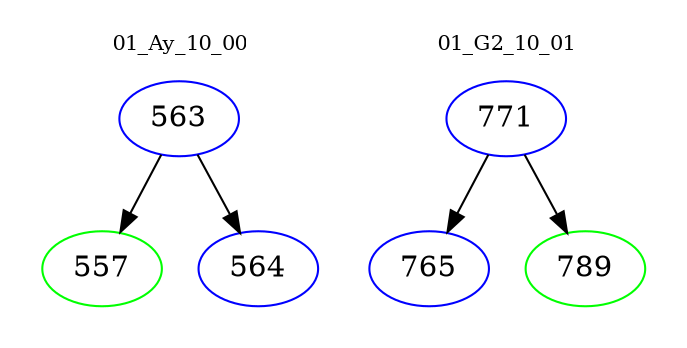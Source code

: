digraph{
subgraph cluster_0 {
color = white
label = "01_Ay_10_00";
fontsize=10;
T0_563 [label="563", color="blue"]
T0_563 -> T0_557 [color="black"]
T0_557 [label="557", color="green"]
T0_563 -> T0_564 [color="black"]
T0_564 [label="564", color="blue"]
}
subgraph cluster_1 {
color = white
label = "01_G2_10_01";
fontsize=10;
T1_771 [label="771", color="blue"]
T1_771 -> T1_765 [color="black"]
T1_765 [label="765", color="blue"]
T1_771 -> T1_789 [color="black"]
T1_789 [label="789", color="green"]
}
}
